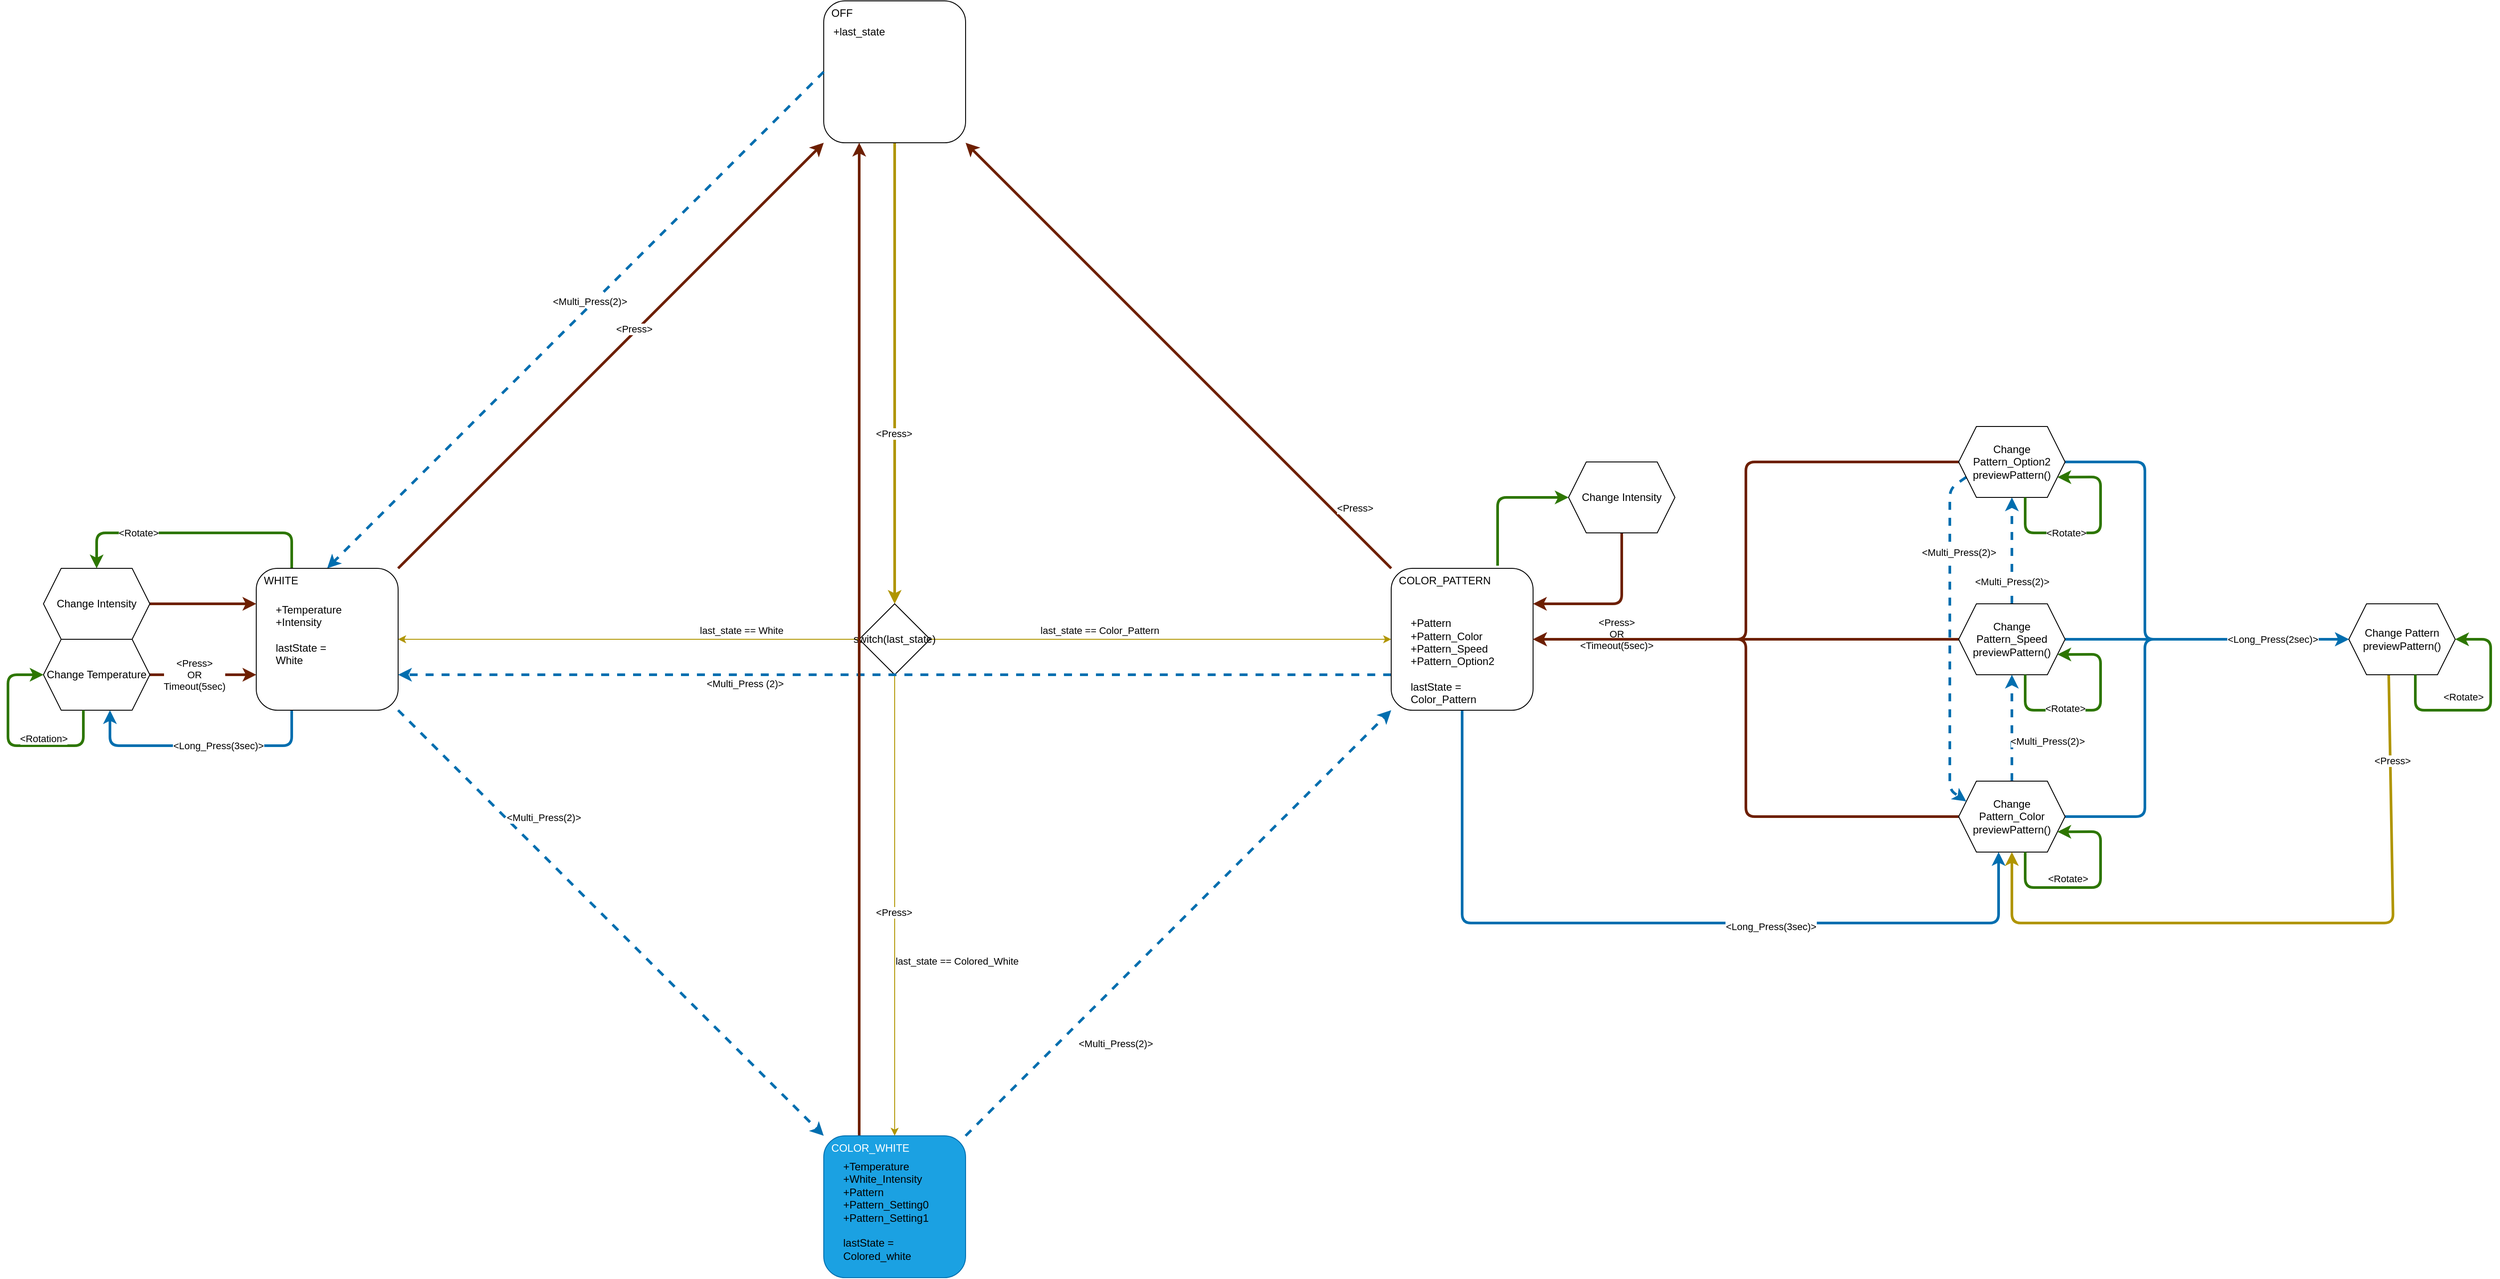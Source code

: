 <mxfile>
    <diagram id="ocYq_ILIX-KZb9RmqHy8" name="UI_logic">
        <mxGraphModel dx="2924" dy="2239" grid="1" gridSize="10" guides="1" tooltips="1" connect="1" arrows="1" fold="1" page="1" pageScale="1" pageWidth="850" pageHeight="1100" math="0" shadow="0">
            <root>
                <mxCell id="0"/>
                <mxCell id="1" parent="0"/>
                <mxCell id="48" style="edgeStyle=none;html=1;entryX=0.625;entryY=1;entryDx=0;entryDy=0;exitX=0.25;exitY=1;exitDx=0;exitDy=0;fillColor=#1ba1e2;strokeColor=#006EAF;strokeWidth=3;" parent="1" source="14" target="47" edge="1">
                    <mxGeometry relative="1" as="geometry">
                        <Array as="points">
                            <mxPoint x="-480" y="520"/>
                            <mxPoint x="-685" y="520"/>
                        </Array>
                    </mxGeometry>
                </mxCell>
                <mxCell id="49" value="&amp;lt;Long_Press(3sec)&amp;gt;" style="edgeLabel;html=1;align=center;verticalAlign=middle;resizable=0;points=[];" parent="48" vertex="1" connectable="0">
                    <mxGeometry x="0.222" y="1" relative="1" as="geometry">
                        <mxPoint x="51" y="-1" as="offset"/>
                    </mxGeometry>
                </mxCell>
                <mxCell id="51" style="edgeStyle=none;html=1;fontColor=default;fillColor=#a0522d;strokeColor=#6D1F00;strokeWidth=3;entryX=0;entryY=0.75;entryDx=0;entryDy=0;" parent="1" source="47" target="14" edge="1">
                    <mxGeometry relative="1" as="geometry">
                        <mxPoint x="-660" y="360" as="targetPoint"/>
                    </mxGeometry>
                </mxCell>
                <mxCell id="52" value="&amp;lt;Press&amp;gt;&lt;br&gt;OR&lt;br&gt;Timeout(5sec)" style="edgeLabel;html=1;align=center;verticalAlign=middle;resizable=0;points=[];fontColor=default;" parent="51" vertex="1" connectable="0">
                    <mxGeometry x="-0.005" y="-1" relative="1" as="geometry">
                        <mxPoint x="-10" y="-1" as="offset"/>
                    </mxGeometry>
                </mxCell>
                <mxCell id="11" style="edgeStyle=none;html=1;entryX=0.5;entryY=0;entryDx=0;entryDy=0;fillColor=#e3c800;strokeColor=#B09500;strokeWidth=3;" parent="1" source="2" target="10" edge="1">
                    <mxGeometry relative="1" as="geometry"/>
                </mxCell>
                <mxCell id="41" value="&amp;lt;Press&amp;gt;" style="edgeLabel;html=1;align=center;verticalAlign=middle;resizable=0;points=[];" parent="11" vertex="1" connectable="0">
                    <mxGeometry x="0.262" y="-1" relative="1" as="geometry">
                        <mxPoint as="offset"/>
                    </mxGeometry>
                </mxCell>
                <mxCell id="2" value="&amp;nbsp; OFF" style="rounded=1;whiteSpace=wrap;html=1;verticalAlign=top;align=left;" parent="1" vertex="1">
                    <mxGeometry x="120" y="-320" width="160" height="160" as="geometry"/>
                </mxCell>
                <mxCell id="5" style="edgeStyle=none;html=1;exitX=0;exitY=0.5;exitDx=0;exitDy=0;entryX=0.5;entryY=0;entryDx=0;entryDy=0;dashed=1;strokeWidth=3;fillColor=#1ba1e2;strokeColor=#006EAF;" parent="1" source="2" target="14" edge="1">
                    <mxGeometry relative="1" as="geometry">
                        <Array as="points"/>
                    </mxGeometry>
                </mxCell>
                <mxCell id="7" value="&amp;lt;Multi_Press(2)&amp;gt;" style="edgeLabel;html=1;align=center;verticalAlign=middle;resizable=0;points=[];" parent="5" vertex="1" connectable="0">
                    <mxGeometry x="0.262" y="2" relative="1" as="geometry">
                        <mxPoint x="88" y="-96" as="offset"/>
                    </mxGeometry>
                </mxCell>
                <mxCell id="9" value="+last_state" style="text;html=1;strokeColor=none;fillColor=none;align=center;verticalAlign=middle;whiteSpace=wrap;rounded=0;" parent="1" vertex="1">
                    <mxGeometry x="130" y="-300" width="60" height="30" as="geometry"/>
                </mxCell>
                <mxCell id="15" style="edgeStyle=none;html=1;entryX=1;entryY=0.5;entryDx=0;entryDy=0;fillColor=#e3c800;strokeColor=#B09500;" parent="1" source="10" target="14" edge="1">
                    <mxGeometry relative="1" as="geometry">
                        <Array as="points">
                            <mxPoint x="-40" y="400"/>
                        </Array>
                    </mxGeometry>
                </mxCell>
                <mxCell id="18" value="last_state == White" style="edgeLabel;html=1;align=center;verticalAlign=middle;resizable=0;points=[];" parent="15" vertex="1" connectable="0">
                    <mxGeometry x="-0.639" y="2" relative="1" as="geometry">
                        <mxPoint x="-39" y="-12" as="offset"/>
                    </mxGeometry>
                </mxCell>
                <mxCell id="16" style="edgeStyle=none;html=1;entryX=0.5;entryY=0;entryDx=0;entryDy=0;fillColor=#e3c800;strokeColor=#B09500;" parent="1" source="10" target="13" edge="1">
                    <mxGeometry relative="1" as="geometry"/>
                </mxCell>
                <mxCell id="19" value="last_state == Colored_White" style="edgeLabel;html=1;align=center;verticalAlign=middle;resizable=0;points=[];" parent="16" vertex="1" connectable="0">
                    <mxGeometry x="0.329" y="3" relative="1" as="geometry">
                        <mxPoint x="67" y="-23" as="offset"/>
                    </mxGeometry>
                </mxCell>
                <mxCell id="17" style="edgeStyle=none;html=1;fillColor=#e3c800;strokeColor=#B09500;" parent="1" source="10" target="12" edge="1">
                    <mxGeometry relative="1" as="geometry">
                        <Array as="points">
                            <mxPoint x="440" y="400"/>
                        </Array>
                    </mxGeometry>
                </mxCell>
                <mxCell id="20" value="last_state == Color_Pattern" style="edgeLabel;html=1;align=center;verticalAlign=middle;resizable=0;points=[];" parent="17" vertex="1" connectable="0">
                    <mxGeometry x="-0.242" y="1" relative="1" as="geometry">
                        <mxPoint x="-6" y="-9" as="offset"/>
                    </mxGeometry>
                </mxCell>
                <mxCell id="10" value="switch(last_state)" style="rhombus;whiteSpace=wrap;html=1;" parent="1" vertex="1">
                    <mxGeometry x="160" y="360" width="80" height="80" as="geometry"/>
                </mxCell>
                <mxCell id="25" style="edgeStyle=none;html=1;entryX=1;entryY=1;entryDx=0;entryDy=0;exitX=0;exitY=0;exitDx=0;exitDy=0;fillColor=#a0522d;strokeColor=#6D1F00;strokeWidth=3;" parent="1" source="12" target="2" edge="1">
                    <mxGeometry relative="1" as="geometry">
                        <mxPoint x="640" y="510" as="sourcePoint"/>
                    </mxGeometry>
                </mxCell>
                <mxCell id="26" value="&amp;lt;Press&amp;gt;" style="edgeLabel;html=1;align=center;verticalAlign=middle;resizable=0;points=[];" parent="25" vertex="1" connectable="0">
                    <mxGeometry x="-0.826" relative="1" as="geometry">
                        <mxPoint y="-27" as="offset"/>
                    </mxGeometry>
                </mxCell>
                <mxCell id="32" style="edgeStyle=none;html=1;exitX=0;exitY=0.75;exitDx=0;exitDy=0;entryX=1;entryY=0.75;entryDx=0;entryDy=0;strokeWidth=3;fillColor=#1ba1e2;strokeColor=#006EAF;dashed=1;" parent="1" source="12" target="14" edge="1">
                    <mxGeometry relative="1" as="geometry"/>
                </mxCell>
                <mxCell id="40" value="&amp;lt;Multi_Press (2)&amp;gt;" style="edgeLabel;html=1;align=center;verticalAlign=middle;resizable=0;points=[];" parent="32" vertex="1" connectable="0">
                    <mxGeometry x="0.46" y="-3" relative="1" as="geometry">
                        <mxPoint x="88" y="13" as="offset"/>
                    </mxGeometry>
                </mxCell>
                <mxCell id="97" style="edgeStyle=none;html=1;entryX=0.375;entryY=1;entryDx=0;entryDy=0;fontColor=default;startArrow=none;startFill=0;fillColor=#1ba1e2;strokeColor=#006EAF;strokeWidth=3;" parent="1" source="12" target="56" edge="1">
                    <mxGeometry relative="1" as="geometry">
                        <Array as="points">
                            <mxPoint x="840" y="720"/>
                            <mxPoint x="1445" y="720"/>
                        </Array>
                    </mxGeometry>
                </mxCell>
                <mxCell id="98" value="&amp;lt;Long_Press(3sec)&amp;gt;" style="edgeLabel;html=1;align=center;verticalAlign=middle;resizable=0;points=[];fontColor=default;" parent="97" vertex="1" connectable="0">
                    <mxGeometry x="0.433" y="-1" relative="1" as="geometry">
                        <mxPoint x="-75" y="3" as="offset"/>
                    </mxGeometry>
                </mxCell>
                <mxCell id="100" style="edgeStyle=none;html=1;exitX=0.75;exitY=0;exitDx=0;exitDy=0;entryX=0;entryY=0.5;entryDx=0;entryDy=0;fontColor=default;startArrow=none;startFill=0;fillColor=#60a917;strokeColor=#2D7600;strokeWidth=3;" parent="1" source="12" target="99" edge="1">
                    <mxGeometry relative="1" as="geometry">
                        <Array as="points">
                            <mxPoint x="880" y="240"/>
                        </Array>
                    </mxGeometry>
                </mxCell>
                <mxCell id="101" value="&amp;lt;Rotate&amp;gt;" style="edgeLabel;html=1;align=center;verticalAlign=middle;resizable=0;points=[];fontColor=default;" parent="100" vertex="1" connectable="0">
                    <mxGeometry x="-0.846" y="-1" relative="1" as="geometry">
                        <mxPoint y="15" as="offset"/>
                    </mxGeometry>
                </mxCell>
                <mxCell id="12" value="&amp;nbsp; COLOR_PATTERN" style="rounded=1;whiteSpace=wrap;html=1;align=left;verticalAlign=top;" parent="1" vertex="1">
                    <mxGeometry x="760" y="320" width="160" height="160" as="geometry"/>
                </mxCell>
                <mxCell id="27" style="edgeStyle=none;html=1;exitX=0.25;exitY=0;exitDx=0;exitDy=0;entryX=0.25;entryY=1;entryDx=0;entryDy=0;strokeWidth=3;fillColor=#a0522d;strokeColor=#6D1F00;" parent="1" source="13" target="2" edge="1">
                    <mxGeometry relative="1" as="geometry">
                        <Array as="points">
                            <mxPoint x="160" y="630"/>
                            <mxPoint x="160" y="440"/>
                            <mxPoint x="160" y="210"/>
                        </Array>
                    </mxGeometry>
                </mxCell>
                <mxCell id="28" value="&amp;lt;Press&amp;gt;" style="edgeLabel;html=1;align=center;verticalAlign=middle;resizable=0;points=[];" parent="27" vertex="1" connectable="0">
                    <mxGeometry x="-0.554" y="2" relative="1" as="geometry">
                        <mxPoint x="41" y="-2" as="offset"/>
                    </mxGeometry>
                </mxCell>
                <mxCell id="30" style="edgeStyle=none;html=1;entryX=0;entryY=1;entryDx=0;entryDy=0;fillColor=#1ba1e2;strokeColor=#006EAF;strokeWidth=3;dashed=1;exitX=1;exitY=0;exitDx=0;exitDy=0;" parent="1" source="13" target="12" edge="1">
                    <mxGeometry relative="1" as="geometry"/>
                </mxCell>
                <mxCell id="39" value="&amp;lt;Multi_Press(2)&amp;gt;" style="edgeLabel;html=1;align=center;verticalAlign=middle;resizable=0;points=[];" parent="30" vertex="1" connectable="0">
                    <mxGeometry x="-0.617" y="-1" relative="1" as="geometry">
                        <mxPoint x="76" y="-13" as="offset"/>
                    </mxGeometry>
                </mxCell>
                <mxCell id="13" value="&amp;nbsp; COLOR_WHITE" style="rounded=1;whiteSpace=wrap;html=1;align=left;verticalAlign=top;fontColor=#ffffff;labelBackgroundColor=none;fillColor=#1ba1e2;strokeColor=#006EAF;" parent="1" vertex="1">
                    <mxGeometry x="120" y="960" width="160" height="160" as="geometry"/>
                </mxCell>
                <mxCell id="21" style="edgeStyle=none;html=1;exitX=1;exitY=0;exitDx=0;exitDy=0;entryX=0;entryY=1;entryDx=0;entryDy=0;fillColor=#a0522d;strokeColor=#6D1F00;strokeWidth=3;" parent="1" source="14" target="2" edge="1">
                    <mxGeometry relative="1" as="geometry">
                        <Array as="points"/>
                    </mxGeometry>
                </mxCell>
                <mxCell id="22" value="&amp;lt;Press&amp;gt;" style="edgeLabel;html=1;align=center;verticalAlign=middle;resizable=0;points=[];" parent="21" vertex="1" connectable="0">
                    <mxGeometry x="0.508" relative="1" as="geometry">
                        <mxPoint x="-96" y="92" as="offset"/>
                    </mxGeometry>
                </mxCell>
                <mxCell id="29" style="edgeStyle=none;html=1;entryX=0;entryY=0;entryDx=0;entryDy=0;dashed=1;strokeWidth=3;fillColor=#1ba1e2;strokeColor=#006EAF;" parent="1" source="14" target="13" edge="1">
                    <mxGeometry relative="1" as="geometry"/>
                </mxCell>
                <mxCell id="38" value="&amp;lt;Multi_Press(2)&amp;gt;" style="edgeLabel;html=1;align=center;verticalAlign=middle;resizable=0;points=[];" parent="29" vertex="1" connectable="0">
                    <mxGeometry x="-0.367" y="-4" relative="1" as="geometry">
                        <mxPoint x="15" y="-34" as="offset"/>
                    </mxGeometry>
                </mxCell>
                <mxCell id="43" style="edgeStyle=none;html=1;entryX=0.5;entryY=0;entryDx=0;entryDy=0;exitX=0.25;exitY=0;exitDx=0;exitDy=0;fillColor=#60a917;strokeColor=#2D7600;strokeWidth=3;" parent="1" source="14" target="42" edge="1">
                    <mxGeometry relative="1" as="geometry">
                        <Array as="points">
                            <mxPoint x="-480" y="280"/>
                            <mxPoint x="-700" y="280"/>
                        </Array>
                    </mxGeometry>
                </mxCell>
                <mxCell id="44" value="&amp;lt;Rotate&amp;gt;" style="edgeLabel;html=1;align=center;verticalAlign=middle;resizable=0;points=[];" parent="43" vertex="1" connectable="0">
                    <mxGeometry x="-0.525" y="1" relative="1" as="geometry">
                        <mxPoint x="-142" y="-1" as="offset"/>
                    </mxGeometry>
                </mxCell>
                <mxCell id="14" value="&amp;nbsp; WHITE" style="rounded=1;whiteSpace=wrap;html=1;align=left;verticalAlign=top;" parent="1" vertex="1">
                    <mxGeometry x="-520" y="320" width="160" height="160" as="geometry"/>
                </mxCell>
                <mxCell id="33" value="+Temperature&lt;br&gt;+Intensity&lt;br&gt;&lt;br&gt;lastState = White&amp;nbsp;&amp;nbsp;" style="text;html=1;strokeColor=none;fillColor=none;align=left;verticalAlign=middle;whiteSpace=wrap;rounded=0;" parent="1" vertex="1">
                    <mxGeometry x="-500" y="380" width="60" height="30" as="geometry"/>
                </mxCell>
                <mxCell id="34" value="+Temperature&lt;br&gt;+White_Intensity&lt;br&gt;+Pattern&lt;br&gt;+Pattern_Setting0&lt;br&gt;+Pattern_Setting1&lt;br&gt;&lt;br&gt;lastState = Colored_white" style="text;html=1;strokeColor=none;fillColor=none;align=left;verticalAlign=middle;whiteSpace=wrap;rounded=0;" parent="1" vertex="1">
                    <mxGeometry x="140" y="1030" width="60" height="30" as="geometry"/>
                </mxCell>
                <mxCell id="37" value="+Pattern&lt;br&gt;+Pattern_Color&lt;br&gt;+Pattern_Speed&lt;br&gt;+Pattern_Option2&lt;br&gt;&lt;br&gt;lastState = Color_Pattern" style="text;html=1;strokeColor=none;fillColor=none;align=left;verticalAlign=middle;whiteSpace=wrap;rounded=0;" parent="1" vertex="1">
                    <mxGeometry x="780" y="410" width="60" height="30" as="geometry"/>
                </mxCell>
                <mxCell id="45" style="edgeStyle=none;html=1;entryX=0;entryY=0.25;entryDx=0;entryDy=0;strokeWidth=3;fillColor=#a0522d;strokeColor=#6D1F00;" parent="1" source="42" target="14" edge="1">
                    <mxGeometry relative="1" as="geometry">
                        <Array as="points"/>
                    </mxGeometry>
                </mxCell>
                <mxCell id="42" value="Change Intensity" style="shape=hexagon;perimeter=hexagonPerimeter2;whiteSpace=wrap;html=1;fixedSize=1;" parent="1" vertex="1">
                    <mxGeometry x="-760" y="320" width="120" height="80" as="geometry"/>
                </mxCell>
                <mxCell id="47" value="Change Temperature" style="shape=hexagon;perimeter=hexagonPerimeter2;whiteSpace=wrap;html=1;fixedSize=1;" parent="1" vertex="1">
                    <mxGeometry x="-760" y="400" width="120" height="80" as="geometry"/>
                </mxCell>
                <mxCell id="54" style="edgeStyle=none;html=1;exitX=0.375;exitY=1;exitDx=0;exitDy=0;entryX=0;entryY=0.5;entryDx=0;entryDy=0;fontColor=default;fillColor=#60a917;strokeColor=#2D7600;strokeWidth=3;" parent="1" source="47" target="47" edge="1">
                    <mxGeometry relative="1" as="geometry">
                        <Array as="points">
                            <mxPoint x="-715" y="520"/>
                            <mxPoint x="-800" y="520"/>
                            <mxPoint x="-800" y="440"/>
                        </Array>
                    </mxGeometry>
                </mxCell>
                <mxCell id="55" value="&amp;lt;Rotation&amp;gt;" style="edgeLabel;html=1;align=center;verticalAlign=middle;resizable=0;points=[];fontColor=default;" parent="54" vertex="1" connectable="0">
                    <mxGeometry x="0.203" y="2" relative="1" as="geometry">
                        <mxPoint x="42" y="14" as="offset"/>
                    </mxGeometry>
                </mxCell>
                <mxCell id="84" style="edgeStyle=none;html=1;entryX=1;entryY=0.5;entryDx=0;entryDy=0;fontColor=default;startArrow=none;startFill=0;exitX=0;exitY=0.5;exitDx=0;exitDy=0;fillColor=#a0522d;strokeColor=#6D1F00;strokeWidth=3;" parent="1" source="56" target="12" edge="1">
                    <mxGeometry relative="1" as="geometry">
                        <Array as="points">
                            <mxPoint x="1160" y="600"/>
                            <mxPoint x="1160" y="400"/>
                        </Array>
                    </mxGeometry>
                </mxCell>
                <mxCell id="79" style="edgeStyle=none;html=1;entryX=0.5;entryY=1;entryDx=0;entryDy=0;fontColor=default;startArrow=none;startFill=0;dashed=1;strokeWidth=3;fillColor=#1ba1e2;strokeColor=#006EAF;" parent="1" source="56" target="69" edge="1">
                    <mxGeometry relative="1" as="geometry"/>
                </mxCell>
                <mxCell id="95" value="&amp;lt;Multi_Press(2)&amp;gt;" style="edgeLabel;html=1;align=center;verticalAlign=middle;resizable=0;points=[];fontColor=default;" parent="79" vertex="1" connectable="0">
                    <mxGeometry x="-0.411" relative="1" as="geometry">
                        <mxPoint x="40" y="-10" as="offset"/>
                    </mxGeometry>
                </mxCell>
                <mxCell id="89" style="edgeStyle=none;html=1;fontColor=default;startArrow=none;startFill=0;exitX=1;exitY=0.5;exitDx=0;exitDy=0;strokeWidth=3;fillColor=#1ba1e2;strokeColor=#006EAF;" parent="1" source="56" target="63" edge="1">
                    <mxGeometry relative="1" as="geometry">
                        <Array as="points">
                            <mxPoint x="1610" y="600"/>
                            <mxPoint x="1610" y="400"/>
                        </Array>
                    </mxGeometry>
                </mxCell>
                <mxCell id="56" value="Change&lt;br&gt;Pattern_Color&lt;br&gt;previewPattern()" style="shape=hexagon;perimeter=hexagonPerimeter2;whiteSpace=wrap;html=1;fixedSize=1;labelBackgroundColor=none;fontColor=default;" parent="1" vertex="1">
                    <mxGeometry x="1400" y="560" width="120" height="80" as="geometry"/>
                </mxCell>
                <mxCell id="82" style="edgeStyle=none;html=1;entryX=0.5;entryY=1;entryDx=0;entryDy=0;fontColor=default;startArrow=none;startFill=0;fillColor=#e3c800;strokeColor=#B09500;strokeWidth=3;exitX=0.375;exitY=1;exitDx=0;exitDy=0;" parent="1" source="63" target="56" edge="1">
                    <mxGeometry relative="1" as="geometry">
                        <Array as="points">
                            <mxPoint x="1890" y="720"/>
                            <mxPoint x="1460" y="720"/>
                        </Array>
                    </mxGeometry>
                </mxCell>
                <mxCell id="113" value="&amp;lt;Press&amp;gt;" style="edgeLabel;html=1;align=center;verticalAlign=middle;resizable=0;points=[];fontColor=default;" parent="82" vertex="1" connectable="0">
                    <mxGeometry x="-0.738" y="1" relative="1" as="geometry">
                        <mxPoint x="1" y="-7" as="offset"/>
                    </mxGeometry>
                </mxCell>
                <mxCell id="63" value="Change Pattern&lt;br&gt;previewPattern()" style="shape=hexagon;perimeter=hexagonPerimeter2;whiteSpace=wrap;html=1;fixedSize=1;labelBackgroundColor=none;fontColor=default;" parent="1" vertex="1">
                    <mxGeometry x="1840" y="360" width="120" height="80" as="geometry"/>
                </mxCell>
                <mxCell id="80" style="edgeStyle=none;html=1;entryX=0.5;entryY=1;entryDx=0;entryDy=0;fontColor=default;startArrow=none;startFill=0;dashed=1;strokeWidth=3;fillColor=#1ba1e2;strokeColor=#006EAF;" parent="1" source="69" target="78" edge="1">
                    <mxGeometry relative="1" as="geometry"/>
                </mxCell>
                <mxCell id="94" value="&amp;lt;Multi_Press(2)&amp;gt;" style="edgeLabel;html=1;align=center;verticalAlign=middle;resizable=0;points=[];fontColor=default;" parent="80" vertex="1" connectable="0">
                    <mxGeometry x="-0.578" relative="1" as="geometry">
                        <mxPoint as="offset"/>
                    </mxGeometry>
                </mxCell>
                <mxCell id="83" style="edgeStyle=none;html=1;entryX=1;entryY=0.5;entryDx=0;entryDy=0;fontColor=default;startArrow=none;startFill=0;strokeWidth=3;fillColor=#a0522d;strokeColor=#6D1F00;exitX=0;exitY=0.5;exitDx=0;exitDy=0;" parent="1" source="69" target="12" edge="1">
                    <mxGeometry relative="1" as="geometry"/>
                </mxCell>
                <mxCell id="85" value="&amp;lt;Press&amp;gt;&lt;br&gt;OR&lt;br&gt;&amp;lt;Timeout(5sec)&amp;gt;" style="edgeLabel;html=1;align=center;verticalAlign=middle;resizable=0;points=[];fontColor=default;labelBackgroundColor=none;" parent="83" vertex="1" connectable="0">
                    <mxGeometry x="0.282" y="1" relative="1" as="geometry">
                        <mxPoint x="-79" y="-7" as="offset"/>
                    </mxGeometry>
                </mxCell>
                <mxCell id="87" style="edgeStyle=none;html=1;fontColor=default;startArrow=none;startFill=0;fillColor=#1ba1e2;strokeColor=#006EAF;strokeWidth=3;" parent="1" source="69" target="63" edge="1">
                    <mxGeometry relative="1" as="geometry">
                        <Array as="points">
                            <mxPoint x="1610" y="400"/>
                        </Array>
                    </mxGeometry>
                </mxCell>
                <mxCell id="69" value="Change&lt;br&gt;Pattern_Speed&lt;br&gt;previewPattern()" style="shape=hexagon;perimeter=hexagonPerimeter2;whiteSpace=wrap;html=1;fixedSize=1;labelBackgroundColor=none;fontColor=default;" parent="1" vertex="1">
                    <mxGeometry x="1400" y="360" width="120" height="80" as="geometry"/>
                </mxCell>
                <mxCell id="81" style="edgeStyle=none;html=1;exitX=0;exitY=0.75;exitDx=0;exitDy=0;entryX=0;entryY=0.25;entryDx=0;entryDy=0;fontColor=default;startArrow=none;startFill=0;dashed=1;strokeWidth=3;fillColor=#1ba1e2;strokeColor=#006EAF;" parent="1" source="78" target="56" edge="1">
                    <mxGeometry relative="1" as="geometry">
                        <Array as="points">
                            <mxPoint x="1390" y="230"/>
                            <mxPoint x="1390" y="570"/>
                        </Array>
                    </mxGeometry>
                </mxCell>
                <mxCell id="96" value="&amp;lt;Multi_Press(2)&amp;gt;" style="edgeLabel;html=1;align=center;verticalAlign=middle;resizable=0;points=[];fontColor=default;" parent="81" vertex="1" connectable="0">
                    <mxGeometry x="-0.512" relative="1" as="geometry">
                        <mxPoint x="10" as="offset"/>
                    </mxGeometry>
                </mxCell>
                <mxCell id="90" style="edgeStyle=none;html=1;fontColor=default;startArrow=none;startFill=0;strokeWidth=3;fillColor=#1ba1e2;strokeColor=#006EAF;" parent="1" source="78" target="63" edge="1">
                    <mxGeometry relative="1" as="geometry">
                        <Array as="points">
                            <mxPoint x="1610" y="200"/>
                            <mxPoint x="1610" y="400"/>
                        </Array>
                    </mxGeometry>
                </mxCell>
                <mxCell id="91" value="&amp;lt;Long_Press(2sec)&amp;gt;" style="edgeLabel;html=1;align=center;verticalAlign=middle;resizable=0;points=[];fontColor=default;" parent="90" vertex="1" connectable="0">
                    <mxGeometry x="0.821" y="-1" relative="1" as="geometry">
                        <mxPoint x="-40" y="-1" as="offset"/>
                    </mxGeometry>
                </mxCell>
                <mxCell id="93" style="edgeStyle=none;html=1;entryX=1;entryY=0.5;entryDx=0;entryDy=0;fontColor=default;startArrow=none;startFill=0;strokeWidth=3;fillColor=#a0522d;strokeColor=#6D1F00;exitX=0;exitY=0.5;exitDx=0;exitDy=0;" parent="1" source="78" target="12" edge="1">
                    <mxGeometry relative="1" as="geometry">
                        <Array as="points">
                            <mxPoint x="1160" y="200"/>
                            <mxPoint x="1160" y="400"/>
                        </Array>
                    </mxGeometry>
                </mxCell>
                <mxCell id="78" value="Change&lt;br&gt;Pattern_Option2&lt;br&gt;previewPattern()" style="shape=hexagon;perimeter=hexagonPerimeter2;whiteSpace=wrap;html=1;fixedSize=1;labelBackgroundColor=none;fontColor=default;" parent="1" vertex="1">
                    <mxGeometry x="1400" y="160" width="120" height="80" as="geometry"/>
                </mxCell>
                <mxCell id="102" style="edgeStyle=none;html=1;fontColor=default;startArrow=none;startFill=0;entryX=1;entryY=0.25;entryDx=0;entryDy=0;fillColor=#a0522d;strokeColor=#6D1F00;strokeWidth=3;" parent="1" source="99" target="12" edge="1">
                    <mxGeometry relative="1" as="geometry">
                        <mxPoint x="1054.19" y="790" as="targetPoint"/>
                        <Array as="points">
                            <mxPoint x="1020" y="360"/>
                        </Array>
                    </mxGeometry>
                </mxCell>
                <mxCell id="99" value="Change Intensity" style="shape=hexagon;perimeter=hexagonPerimeter2;whiteSpace=wrap;html=1;fixedSize=1;labelBackgroundColor=none;fontColor=default;" parent="1" vertex="1">
                    <mxGeometry x="960" y="200" width="120" height="80" as="geometry"/>
                </mxCell>
                <mxCell id="103" style="edgeStyle=none;html=1;exitX=0.625;exitY=1;exitDx=0;exitDy=0;entryX=1;entryY=0.75;entryDx=0;entryDy=0;fontColor=default;startArrow=none;startFill=0;strokeWidth=3;fillColor=#60a917;strokeColor=#2D7600;" parent="1" source="56" target="56" edge="1">
                    <mxGeometry relative="1" as="geometry">
                        <Array as="points">
                            <mxPoint x="1475" y="680"/>
                            <mxPoint x="1560" y="680"/>
                            <mxPoint x="1560" y="617"/>
                        </Array>
                    </mxGeometry>
                </mxCell>
                <mxCell id="107" value="&amp;lt;Rotate&amp;gt;" style="edgeLabel;html=1;align=center;verticalAlign=middle;resizable=0;points=[];fontColor=default;" parent="103" vertex="1" connectable="0">
                    <mxGeometry x="-0.09" y="-4" relative="1" as="geometry">
                        <mxPoint x="-20" y="-14" as="offset"/>
                    </mxGeometry>
                </mxCell>
                <mxCell id="104" style="edgeStyle=none;html=1;exitX=0.625;exitY=1;exitDx=0;exitDy=0;entryX=1;entryY=0.75;entryDx=0;entryDy=0;fontColor=default;startArrow=none;startFill=0;strokeWidth=3;fillColor=#60a917;strokeColor=#2D7600;" parent="1" source="69" target="69" edge="1">
                    <mxGeometry relative="1" as="geometry">
                        <Array as="points">
                            <mxPoint x="1475" y="480"/>
                            <mxPoint x="1560" y="480"/>
                            <mxPoint x="1560" y="417"/>
                        </Array>
                    </mxGeometry>
                </mxCell>
                <mxCell id="108" value="&amp;lt;Rotate&amp;gt;" style="edgeLabel;html=1;align=center;verticalAlign=middle;resizable=0;points=[];fontColor=default;" parent="104" vertex="1" connectable="0">
                    <mxGeometry x="-0.137" y="2" relative="1" as="geometry">
                        <mxPoint x="-17" as="offset"/>
                    </mxGeometry>
                </mxCell>
                <mxCell id="105" style="edgeStyle=none;html=1;exitX=0.625;exitY=1;exitDx=0;exitDy=0;entryX=1;entryY=0.75;entryDx=0;entryDy=0;fontColor=default;startArrow=none;startFill=0;fillColor=#60a917;strokeColor=#2D7600;strokeWidth=3;" parent="1" source="78" target="78" edge="1">
                    <mxGeometry relative="1" as="geometry">
                        <Array as="points">
                            <mxPoint x="1475" y="280"/>
                            <mxPoint x="1560" y="280"/>
                            <mxPoint x="1560" y="217"/>
                        </Array>
                    </mxGeometry>
                </mxCell>
                <mxCell id="109" value="&amp;lt;Rotate&amp;gt;" style="edgeLabel;html=1;align=center;verticalAlign=middle;resizable=0;points=[];fontColor=default;" parent="105" vertex="1" connectable="0">
                    <mxGeometry x="-0.042" y="1" relative="1" as="geometry">
                        <mxPoint x="-28" y="1" as="offset"/>
                    </mxGeometry>
                </mxCell>
                <mxCell id="111" style="edgeStyle=none;html=1;exitX=0.625;exitY=1;exitDx=0;exitDy=0;entryX=1;entryY=0.5;entryDx=0;entryDy=0;fontColor=default;startArrow=none;startFill=0;fillColor=#60a917;strokeColor=#2D7600;strokeWidth=3;" parent="1" source="63" target="63" edge="1">
                    <mxGeometry relative="1" as="geometry">
                        <Array as="points">
                            <mxPoint x="1915" y="480"/>
                            <mxPoint x="2000" y="480"/>
                            <mxPoint x="2000" y="400"/>
                        </Array>
                    </mxGeometry>
                </mxCell>
                <mxCell id="112" value="&amp;lt;Rotate&amp;gt;" style="edgeLabel;html=1;align=center;verticalAlign=middle;resizable=0;points=[];fontColor=default;" parent="111" vertex="1" connectable="0">
                    <mxGeometry x="-0.374" y="-3" relative="1" as="geometry">
                        <mxPoint x="17" y="-18" as="offset"/>
                    </mxGeometry>
                </mxCell>
            </root>
        </mxGraphModel>
    </diagram>
    <diagram id="pDQT2moPUJqwNaYXxAtA" name="Press_Type">
        <mxGraphModel dx="2378" dy="779" grid="1" gridSize="10" guides="1" tooltips="1" connect="1" arrows="1" fold="1" page="1" pageScale="1" pageWidth="850" pageHeight="1100" math="0" shadow="0">
            <root>
                <mxCell id="0"/>
                <mxCell id="1" parent="0"/>
                <mxCell id="nSWgtQMnTu0tu7VOl3iV-5" style="edgeStyle=none;html=1;entryX=0;entryY=0.5;entryDx=0;entryDy=0;" parent="1" source="nSWgtQMnTu0tu7VOl3iV-1" target="nSWgtQMnTu0tu7VOl3iV-4" edge="1">
                    <mxGeometry relative="1" as="geometry"/>
                </mxCell>
                <mxCell id="nSWgtQMnTu0tu7VOl3iV-1" value="PushButton&lt;br&gt;Debounce" style="ellipse;whiteSpace=wrap;html=1;aspect=fixed;labelBackgroundColor=none;" parent="1" vertex="1">
                    <mxGeometry x="120" y="40" width="80" height="80" as="geometry"/>
                </mxCell>
                <mxCell id="nSWgtQMnTu0tu7VOl3iV-3" style="edgeStyle=none;html=1;entryX=0;entryY=0.5;entryDx=0;entryDy=0;" parent="1" source="nSWgtQMnTu0tu7VOl3iV-2" target="nSWgtQMnTu0tu7VOl3iV-1" edge="1">
                    <mxGeometry relative="1" as="geometry"/>
                </mxCell>
                <mxCell id="nSWgtQMnTu0tu7VOl3iV-2" value="Run" style="triangle;whiteSpace=wrap;html=1;labelBackgroundColor=none;" parent="1" vertex="1">
                    <mxGeometry x="-20" y="40" width="60" height="80" as="geometry"/>
                </mxCell>
                <mxCell id="nSWgtQMnTu0tu7VOl3iV-8" style="edgeStyle=none;html=1;entryX=0;entryY=0.5;entryDx=0;entryDy=0;" parent="1" source="nSWgtQMnTu0tu7VOl3iV-4" target="nSWgtQMnTu0tu7VOl3iV-7" edge="1">
                    <mxGeometry relative="1" as="geometry"/>
                </mxCell>
                <mxCell id="nSWgtQMnTu0tu7VOl3iV-11" value="False" style="edgeLabel;html=1;align=center;verticalAlign=middle;resizable=0;points=[];" parent="nSWgtQMnTu0tu7VOl3iV-8" vertex="1" connectable="0">
                    <mxGeometry x="-0.325" y="-1" relative="1" as="geometry">
                        <mxPoint as="offset"/>
                    </mxGeometry>
                </mxCell>
                <mxCell id="nSWgtQMnTu0tu7VOl3iV-10" style="edgeStyle=none;html=1;" parent="1" source="nSWgtQMnTu0tu7VOl3iV-4" target="nSWgtQMnTu0tu7VOl3iV-9" edge="1">
                    <mxGeometry relative="1" as="geometry"/>
                </mxCell>
                <mxCell id="nSWgtQMnTu0tu7VOl3iV-12" value="True" style="edgeLabel;html=1;align=center;verticalAlign=middle;resizable=0;points=[];" parent="nSWgtQMnTu0tu7VOl3iV-10" vertex="1" connectable="0">
                    <mxGeometry x="-0.367" relative="1" as="geometry">
                        <mxPoint as="offset"/>
                    </mxGeometry>
                </mxCell>
                <mxCell id="nSWgtQMnTu0tu7VOl3iV-4" value="ButtonState&lt;br&gt;==&lt;br&gt;PrevButtonState" style="rhombus;whiteSpace=wrap;html=1;labelBackgroundColor=none;" parent="1" vertex="1">
                    <mxGeometry x="280" y="20" width="120" height="120" as="geometry"/>
                </mxCell>
                <mxCell id="nSWgtQMnTu0tu7VOl3iV-7" value="ButtonState&lt;br&gt;==&lt;br&gt;Pressed" style="rhombus;whiteSpace=wrap;html=1;labelBackgroundColor=none;" parent="1" vertex="1">
                    <mxGeometry x="480" y="40" width="80" height="80" as="geometry"/>
                </mxCell>
                <mxCell id="nSWgtQMnTu0tu7VOl3iV-14" style="edgeStyle=none;html=1;entryX=0.5;entryY=0;entryDx=0;entryDy=0;" parent="1" source="nSWgtQMnTu0tu7VOl3iV-9" target="nSWgtQMnTu0tu7VOl3iV-13" edge="1">
                    <mxGeometry relative="1" as="geometry"/>
                </mxCell>
                <mxCell id="nSWgtQMnTu0tu7VOl3iV-9" value="ButtonState&lt;br&gt;==&lt;br&gt;Pressed" style="rhombus;whiteSpace=wrap;html=1;labelBackgroundColor=none;" parent="1" vertex="1">
                    <mxGeometry x="300" y="200" width="80" height="80" as="geometry"/>
                </mxCell>
                <mxCell id="nSWgtQMnTu0tu7VOl3iV-13" value="return" style="ellipse;whiteSpace=wrap;html=1;aspect=fixed;labelBackgroundColor=none;" parent="1" vertex="1">
                    <mxGeometry x="300" y="510" width="80" height="80" as="geometry"/>
                </mxCell>
            </root>
        </mxGraphModel>
    </diagram>
    <diagram id="TEW5t-aE0zl7EU1zqmLh" name="Page-3">
        <mxGraphModel dx="1800" dy="2213" grid="1" gridSize="10" guides="1" tooltips="1" connect="1" arrows="1" fold="1" page="1" pageScale="1" pageWidth="850" pageHeight="1100" math="0" shadow="0">
            <root>
                <mxCell id="0"/>
                <mxCell id="1" parent="0"/>
                <mxCell id="zXaexBkUVFtzwMXmKPZJ-1" value="OFF" style="ellipse;whiteSpace=wrap;html=1;aspect=fixed;" vertex="1" parent="1">
                    <mxGeometry x="450" y="-50" width="80" height="80" as="geometry"/>
                </mxCell>
                <mxCell id="zXaexBkUVFtzwMXmKPZJ-3" value="ON" style="whiteSpace=wrap;html=1;aspect=fixed;align=left;verticalAlign=top;" vertex="1" parent="1">
                    <mxGeometry x="200" y="80" width="720" height="720" as="geometry"/>
                </mxCell>
                <mxCell id="zXaexBkUVFtzwMXmKPZJ-9" style="edgeStyle=none;html=1;entryX=0.5;entryY=0;entryDx=0;entryDy=0;exitX=0.5;exitY=1;exitDx=0;exitDy=0;" edge="1" parent="1" source="zXaexBkUVFtzwMXmKPZJ-28" target="zXaexBkUVFtzwMXmKPZJ-8">
                    <mxGeometry relative="1" as="geometry"/>
                </mxCell>
                <mxCell id="zXaexBkUVFtzwMXmKPZJ-54" value="Rotate" style="edgeLabel;html=1;align=center;verticalAlign=middle;resizable=0;points=[];" vertex="1" connectable="0" parent="zXaexBkUVFtzwMXmKPZJ-9">
                    <mxGeometry x="0.364" y="1" relative="1" as="geometry">
                        <mxPoint as="offset"/>
                    </mxGeometry>
                </mxCell>
                <mxCell id="zXaexBkUVFtzwMXmKPZJ-31" style="edgeStyle=none;html=1;exitX=0;exitY=0;exitDx=0;exitDy=0;entryX=1;entryY=0;entryDx=0;entryDy=0;strokeWidth=2;startArrow=none;startFill=0;endArrow=classic;endFill=1;endSize=2;" edge="1" parent="1" source="zXaexBkUVFtzwMXmKPZJ-5" target="zXaexBkUVFtzwMXmKPZJ-28">
                    <mxGeometry relative="1" as="geometry">
                        <Array as="points">
                            <mxPoint x="440" y="350"/>
                            <mxPoint x="360" y="350"/>
                        </Array>
                    </mxGeometry>
                </mxCell>
                <mxCell id="zXaexBkUVFtzwMXmKPZJ-33" value="Long_Press(2)" style="edgeLabel;html=1;align=center;verticalAlign=middle;resizable=0;points=[];" vertex="1" connectable="0" parent="zXaexBkUVFtzwMXmKPZJ-31">
                    <mxGeometry x="-0.212" y="1" relative="1" as="geometry">
                        <mxPoint x="-15" y="-11" as="offset"/>
                    </mxGeometry>
                </mxCell>
                <mxCell id="zXaexBkUVFtzwMXmKPZJ-50" style="edgeStyle=none;html=1;exitX=0;exitY=0;exitDx=0;exitDy=0;entryX=1;entryY=1;entryDx=0;entryDy=0;strokeWidth=2;startArrow=none;startFill=0;endArrow=classicThin;endFill=1;endSize=2;" edge="1" parent="1" source="zXaexBkUVFtzwMXmKPZJ-5" target="zXaexBkUVFtzwMXmKPZJ-6">
                    <mxGeometry relative="1" as="geometry"/>
                </mxCell>
                <mxCell id="zXaexBkUVFtzwMXmKPZJ-51" value="Long_Press(5)" style="edgeLabel;html=1;align=center;verticalAlign=middle;resizable=0;points=[];" vertex="1" connectable="0" parent="zXaexBkUVFtzwMXmKPZJ-50">
                    <mxGeometry x="0.148" relative="1" as="geometry">
                        <mxPoint as="offset"/>
                    </mxGeometry>
                </mxCell>
                <mxCell id="zXaexBkUVFtzwMXmKPZJ-5" value="Active_State" style="ellipse;whiteSpace=wrap;html=1;aspect=fixed;" vertex="1" parent="1">
                    <mxGeometry x="450" y="360" width="80" height="80" as="geometry"/>
                </mxCell>
                <mxCell id="zXaexBkUVFtzwMXmKPZJ-4" style="edgeStyle=none;html=1;entryX=0.5;entryY=0;entryDx=0;entryDy=0;" edge="1" parent="1" source="zXaexBkUVFtzwMXmKPZJ-1" target="zXaexBkUVFtzwMXmKPZJ-5">
                    <mxGeometry relative="1" as="geometry"/>
                </mxCell>
                <mxCell id="zXaexBkUVFtzwMXmKPZJ-53" value="Short_Press" style="edgeLabel;html=1;align=center;verticalAlign=middle;resizable=0;points=[];" vertex="1" connectable="0" parent="zXaexBkUVFtzwMXmKPZJ-4">
                    <mxGeometry x="0.164" y="1" relative="1" as="geometry">
                        <mxPoint as="offset"/>
                    </mxGeometry>
                </mxCell>
                <mxCell id="zXaexBkUVFtzwMXmKPZJ-6" value="Default&lt;br&gt;Pattern" style="ellipse;whiteSpace=wrap;html=1;aspect=fixed;" vertex="1" parent="1">
                    <mxGeometry x="270" y="180" width="80" height="80" as="geometry"/>
                </mxCell>
                <mxCell id="zXaexBkUVFtzwMXmKPZJ-7" value="" style="endArrow=none;dashed=1;html=1;dashPattern=1 3;strokeWidth=2;entryX=0.5;entryY=1;entryDx=0;entryDy=0;exitX=0.5;exitY=0;exitDx=0;exitDy=0;" edge="1" parent="1" source="zXaexBkUVFtzwMXmKPZJ-28" target="zXaexBkUVFtzwMXmKPZJ-6">
                    <mxGeometry width="50" height="50" relative="1" as="geometry">
                        <mxPoint x="420" y="310" as="sourcePoint"/>
                        <mxPoint x="470" y="260" as="targetPoint"/>
                    </mxGeometry>
                </mxCell>
                <mxCell id="zXaexBkUVFtzwMXmKPZJ-8" value="Next_Pattern" style="ellipse;whiteSpace=wrap;html=1;aspect=fixed;" vertex="1" parent="1">
                    <mxGeometry x="270" y="550" width="80" height="80" as="geometry"/>
                </mxCell>
                <mxCell id="zXaexBkUVFtzwMXmKPZJ-10" value="" style="endArrow=none;dashed=1;html=1;dashPattern=1 3;strokeWidth=2;entryX=0.5;entryY=1;entryDx=0;entryDy=0;" edge="1" parent="1" target="zXaexBkUVFtzwMXmKPZJ-8">
                    <mxGeometry width="50" height="50" relative="1" as="geometry">
                        <mxPoint x="310" y="840" as="sourcePoint"/>
                        <mxPoint x="470" y="660" as="targetPoint"/>
                    </mxGeometry>
                </mxCell>
                <mxCell id="zXaexBkUVFtzwMXmKPZJ-11" value="" style="endArrow=none;dashed=1;html=1;dashPattern=1 3;strokeWidth=2;exitX=0.5;exitY=0;exitDx=0;exitDy=0;" edge="1" parent="1" source="zXaexBkUVFtzwMXmKPZJ-6">
                    <mxGeometry width="50" height="50" relative="1" as="geometry">
                        <mxPoint x="430" y="100" as="sourcePoint"/>
                        <mxPoint x="310" y="40" as="targetPoint"/>
                    </mxGeometry>
                </mxCell>
                <mxCell id="zXaexBkUVFtzwMXmKPZJ-17" style="edgeStyle=none;html=1;entryX=0.5;entryY=0;entryDx=0;entryDy=0;exitX=0.5;exitY=1;exitDx=0;exitDy=0;" edge="1" parent="1" source="zXaexBkUVFtzwMXmKPZJ-12" target="zXaexBkUVFtzwMXmKPZJ-14">
                    <mxGeometry relative="1" as="geometry"/>
                </mxCell>
                <mxCell id="zXaexBkUVFtzwMXmKPZJ-36" value="Multi_Press(2)" style="edgeLabel;html=1;align=center;verticalAlign=middle;resizable=0;points=[];" vertex="1" connectable="0" parent="zXaexBkUVFtzwMXmKPZJ-17">
                    <mxGeometry x="0.169" y="1" relative="1" as="geometry">
                        <mxPoint as="offset"/>
                    </mxGeometry>
                </mxCell>
                <mxCell id="zXaexBkUVFtzwMXmKPZJ-47" style="edgeStyle=none;html=1;exitX=0.25;exitY=0;exitDx=0;exitDy=0;entryX=1;entryY=1;entryDx=0;entryDy=0;strokeWidth=2;startArrow=none;startFill=0;endArrow=classicThin;endFill=1;endSize=2;" edge="1" parent="1" source="zXaexBkUVFtzwMXmKPZJ-12" target="zXaexBkUVFtzwMXmKPZJ-1">
                    <mxGeometry relative="1" as="geometry">
                        <Array as="points">
                            <mxPoint x="610" y="330"/>
                            <mxPoint x="550" y="330"/>
                            <mxPoint x="550" y="40"/>
                        </Array>
                    </mxGeometry>
                </mxCell>
                <mxCell id="zXaexBkUVFtzwMXmKPZJ-48" value="Short_Press" style="edgeLabel;html=1;align=center;verticalAlign=middle;resizable=0;points=[];" vertex="1" connectable="0" parent="zXaexBkUVFtzwMXmKPZJ-47">
                    <mxGeometry x="-0.615" y="-1" relative="1" as="geometry">
                        <mxPoint x="13" as="offset"/>
                    </mxGeometry>
                </mxCell>
                <mxCell id="zXaexBkUVFtzwMXmKPZJ-12" value="Change_Intensity" style="rounded=1;whiteSpace=wrap;html=1;" vertex="1" parent="1">
                    <mxGeometry x="580" y="370" width="120" height="60" as="geometry"/>
                </mxCell>
                <mxCell id="zXaexBkUVFtzwMXmKPZJ-13" value="" style="shape=link;html=1;exitX=1;exitY=0.5;exitDx=0;exitDy=0;entryX=0;entryY=0.5;entryDx=0;entryDy=0;" edge="1" parent="1" source="zXaexBkUVFtzwMXmKPZJ-5" target="zXaexBkUVFtzwMXmKPZJ-12">
                    <mxGeometry width="100" relative="1" as="geometry">
                        <mxPoint x="500" y="400" as="sourcePoint"/>
                        <mxPoint x="600" y="400" as="targetPoint"/>
                    </mxGeometry>
                </mxCell>
                <mxCell id="zXaexBkUVFtzwMXmKPZJ-21" style="edgeStyle=none;html=1;entryX=1;entryY=0.75;entryDx=0;entryDy=0;exitX=1;exitY=0.5;exitDx=0;exitDy=0;" edge="1" parent="1" source="zXaexBkUVFtzwMXmKPZJ-14" target="zXaexBkUVFtzwMXmKPZJ-12">
                    <mxGeometry relative="1" as="geometry">
                        <Array as="points">
                            <mxPoint x="750" y="590"/>
                            <mxPoint x="750" y="415"/>
                        </Array>
                    </mxGeometry>
                </mxCell>
                <mxCell id="zXaexBkUVFtzwMXmKPZJ-39" value="Multi_Press(3)" style="edgeLabel;html=1;align=center;verticalAlign=middle;resizable=0;points=[];" vertex="1" connectable="0" parent="zXaexBkUVFtzwMXmKPZJ-21">
                    <mxGeometry x="-0.165" y="-1" relative="1" as="geometry">
                        <mxPoint y="-15" as="offset"/>
                    </mxGeometry>
                </mxCell>
                <mxCell id="zXaexBkUVFtzwMXmKPZJ-14" value="Customize_0" style="rounded=1;whiteSpace=wrap;html=1;" vertex="1" parent="1">
                    <mxGeometry x="580" y="560" width="120" height="60" as="geometry"/>
                </mxCell>
                <mxCell id="zXaexBkUVFtzwMXmKPZJ-16" style="edgeStyle=none;html=1;entryX=0.5;entryY=0;entryDx=0;entryDy=0;exitX=0.5;exitY=1;exitDx=0;exitDy=0;" edge="1" parent="1" source="zXaexBkUVFtzwMXmKPZJ-15" target="zXaexBkUVFtzwMXmKPZJ-12">
                    <mxGeometry relative="1" as="geometry"/>
                </mxCell>
                <mxCell id="zXaexBkUVFtzwMXmKPZJ-37" value="Multi_Press(2)" style="edgeLabel;html=1;align=center;verticalAlign=middle;resizable=0;points=[];" vertex="1" connectable="0" parent="zXaexBkUVFtzwMXmKPZJ-16">
                    <mxGeometry x="0.257" relative="1" as="geometry">
                        <mxPoint y="-17" as="offset"/>
                    </mxGeometry>
                </mxCell>
                <mxCell id="zXaexBkUVFtzwMXmKPZJ-20" style="edgeStyle=none;html=1;entryX=1;entryY=0.25;entryDx=0;entryDy=0;exitX=1;exitY=0.5;exitDx=0;exitDy=0;" edge="1" parent="1" source="zXaexBkUVFtzwMXmKPZJ-15" target="zXaexBkUVFtzwMXmKPZJ-12">
                    <mxGeometry relative="1" as="geometry">
                        <Array as="points">
                            <mxPoint x="750" y="170"/>
                            <mxPoint x="750" y="385"/>
                        </Array>
                    </mxGeometry>
                </mxCell>
                <mxCell id="zXaexBkUVFtzwMXmKPZJ-38" value="Multi_Press(3)" style="edgeLabel;html=1;align=center;verticalAlign=middle;resizable=0;points=[];" vertex="1" connectable="0" parent="zXaexBkUVFtzwMXmKPZJ-20">
                    <mxGeometry x="0.149" y="1" relative="1" as="geometry">
                        <mxPoint y="-11" as="offset"/>
                    </mxGeometry>
                </mxCell>
                <mxCell id="zXaexBkUVFtzwMXmKPZJ-24" style="edgeStyle=none;html=1;exitX=0.75;exitY=1;exitDx=0;exitDy=0;entryX=0;entryY=0.5;entryDx=0;entryDy=0;strokeWidth=2;startArrow=none;startFill=0;endArrow=oval;endFill=1;endSize=6;entryPerimeter=0;dashed=1;" edge="1" parent="1" source="zXaexBkUVFtzwMXmKPZJ-15" target="zXaexBkUVFtzwMXmKPZJ-23">
                    <mxGeometry relative="1" as="geometry">
                        <Array as="points">
                            <mxPoint x="670" y="240"/>
                            <mxPoint x="1000" y="240"/>
                            <mxPoint x="1000" y="400"/>
                        </Array>
                    </mxGeometry>
                </mxCell>
                <mxCell id="zXaexBkUVFtzwMXmKPZJ-49" value="Short_Press" style="edgeLabel;html=1;align=center;verticalAlign=middle;resizable=0;points=[];" vertex="1" connectable="0" parent="zXaexBkUVFtzwMXmKPZJ-24">
                    <mxGeometry x="-0.173" y="-1" relative="1" as="geometry">
                        <mxPoint as="offset"/>
                    </mxGeometry>
                </mxCell>
                <mxCell id="zXaexBkUVFtzwMXmKPZJ-45" style="edgeStyle=none;html=1;exitX=1;exitY=0.75;exitDx=0;exitDy=0;entryX=0.5;entryY=0;entryDx=0;entryDy=0;strokeWidth=2;startArrow=none;startFill=0;endArrow=oval;endFill=1;endSize=6;" edge="1" parent="1" source="zXaexBkUVFtzwMXmKPZJ-15" target="zXaexBkUVFtzwMXmKPZJ-44">
                    <mxGeometry relative="1" as="geometry">
                        <Array as="points">
                            <mxPoint x="1120" y="180"/>
                            <mxPoint x="1120" y="720"/>
                        </Array>
                    </mxGeometry>
                </mxCell>
                <mxCell id="zXaexBkUVFtzwMXmKPZJ-46" value="Rotate" style="edgeLabel;html=1;align=center;verticalAlign=middle;resizable=0;points=[];" vertex="1" connectable="0" parent="zXaexBkUVFtzwMXmKPZJ-45">
                    <mxGeometry x="-0.714" y="1" relative="1" as="geometry">
                        <mxPoint as="offset"/>
                    </mxGeometry>
                </mxCell>
                <mxCell id="zXaexBkUVFtzwMXmKPZJ-15" value="Customize_n" style="rounded=1;whiteSpace=wrap;html=1;" vertex="1" parent="1">
                    <mxGeometry x="580" y="140" width="120" height="60" as="geometry"/>
                </mxCell>
                <mxCell id="zXaexBkUVFtzwMXmKPZJ-18" value="" style="endArrow=none;dashed=1;html=1;dashPattern=1 3;strokeWidth=2;exitX=0.5;exitY=0;exitDx=0;exitDy=0;" edge="1" parent="1" source="zXaexBkUVFtzwMXmKPZJ-15">
                    <mxGeometry width="50" height="50" relative="1" as="geometry">
                        <mxPoint x="640" y="90" as="sourcePoint"/>
                        <mxPoint x="640" y="40" as="targetPoint"/>
                    </mxGeometry>
                </mxCell>
                <mxCell id="zXaexBkUVFtzwMXmKPZJ-19" value="" style="endArrow=none;dashed=1;html=1;dashPattern=1 3;strokeWidth=2;entryX=0.5;entryY=1;entryDx=0;entryDy=0;" edge="1" parent="1" target="zXaexBkUVFtzwMXmKPZJ-14">
                    <mxGeometry width="50" height="50" relative="1" as="geometry">
                        <mxPoint x="640" y="840" as="sourcePoint"/>
                        <mxPoint x="570" y="650" as="targetPoint"/>
                    </mxGeometry>
                </mxCell>
                <mxCell id="zXaexBkUVFtzwMXmKPZJ-22" value="" style="endArrow=classic;dashed=1;html=1;dashPattern=1 3;strokeWidth=2;entryX=1;entryY=0.5;entryDx=0;entryDy=0;startArrow=none;startFill=0;endFill=1;endSize=3;" edge="1" parent="1" target="zXaexBkUVFtzwMXmKPZJ-12">
                    <mxGeometry width="50" height="50" relative="1" as="geometry">
                        <mxPoint x="800" y="830" as="sourcePoint"/>
                        <mxPoint x="770" y="770" as="targetPoint"/>
                        <Array as="points">
                            <mxPoint x="800" y="400"/>
                        </Array>
                    </mxGeometry>
                </mxCell>
                <mxCell id="zXaexBkUVFtzwMXmKPZJ-23" value="Update&lt;br&gt;Lights" style="ellipse;whiteSpace=wrap;html=1;aspect=fixed;" vertex="1" parent="1">
                    <mxGeometry x="1020" y="360" width="80" height="80" as="geometry"/>
                </mxCell>
                <mxCell id="zXaexBkUVFtzwMXmKPZJ-25" style="edgeStyle=none;html=1;exitX=0.75;exitY=1;exitDx=0;exitDy=0;entryX=0;entryY=0.5;entryDx=0;entryDy=0;strokeWidth=2;startArrow=none;startFill=0;endArrow=oval;endFill=1;endSize=6;dashed=1;" edge="1" parent="1" source="zXaexBkUVFtzwMXmKPZJ-12" target="zXaexBkUVFtzwMXmKPZJ-23">
                    <mxGeometry relative="1" as="geometry">
                        <mxPoint x="680" y="210" as="sourcePoint"/>
                        <mxPoint x="1050" y="410" as="targetPoint"/>
                        <Array as="points">
                            <mxPoint x="670" y="480"/>
                            <mxPoint x="1000" y="480"/>
                            <mxPoint x="1000" y="400"/>
                        </Array>
                    </mxGeometry>
                </mxCell>
                <mxCell id="zXaexBkUVFtzwMXmKPZJ-40" value="Rotate" style="edgeLabel;html=1;align=center;verticalAlign=middle;resizable=0;points=[];" vertex="1" connectable="0" parent="zXaexBkUVFtzwMXmKPZJ-25">
                    <mxGeometry x="-0.067" y="1" relative="1" as="geometry">
                        <mxPoint as="offset"/>
                    </mxGeometry>
                </mxCell>
                <mxCell id="zXaexBkUVFtzwMXmKPZJ-26" style="edgeStyle=none;html=1;entryX=0;entryY=0.5;entryDx=0;entryDy=0;strokeWidth=2;startArrow=none;startFill=0;endArrow=oval;endFill=1;endSize=6;dashed=1;exitX=0.75;exitY=1;exitDx=0;exitDy=0;" edge="1" parent="1" source="zXaexBkUVFtzwMXmKPZJ-14" target="zXaexBkUVFtzwMXmKPZJ-23">
                    <mxGeometry relative="1" as="geometry">
                        <mxPoint x="670" y="620" as="sourcePoint"/>
                        <mxPoint x="1040" y="590" as="targetPoint"/>
                        <Array as="points">
                            <mxPoint x="670" y="670"/>
                            <mxPoint x="1000" y="670"/>
                            <mxPoint x="1000" y="400"/>
                        </Array>
                    </mxGeometry>
                </mxCell>
                <mxCell id="zXaexBkUVFtzwMXmKPZJ-41" value="Short_Press" style="edgeLabel;html=1;align=center;verticalAlign=middle;resizable=0;points=[];" vertex="1" connectable="0" parent="zXaexBkUVFtzwMXmKPZJ-26">
                    <mxGeometry x="-0.316" y="-2" relative="1" as="geometry">
                        <mxPoint as="offset"/>
                    </mxGeometry>
                </mxCell>
                <mxCell id="zXaexBkUVFtzwMXmKPZJ-27" style="edgeStyle=none;html=1;entryX=1;entryY=0;entryDx=0;entryDy=0;strokeWidth=2;startArrow=none;startFill=0;endArrow=classic;endFill=1;endSize=2;exitX=0;exitY=1;exitDx=0;exitDy=0;" edge="1" parent="1" source="zXaexBkUVFtzwMXmKPZJ-1" target="zXaexBkUVFtzwMXmKPZJ-6">
                    <mxGeometry relative="1" as="geometry"/>
                </mxCell>
                <mxCell id="zXaexBkUVFtzwMXmKPZJ-52" value="Multi_Press(2)" style="edgeLabel;html=1;align=center;verticalAlign=middle;resizable=0;points=[];" vertex="1" connectable="0" parent="zXaexBkUVFtzwMXmKPZJ-27">
                    <mxGeometry x="0.324" y="-1" relative="1" as="geometry">
                        <mxPoint y="-1" as="offset"/>
                    </mxGeometry>
                </mxCell>
                <mxCell id="zXaexBkUVFtzwMXmKPZJ-30" style="edgeStyle=none;shape=link;html=1;entryX=0;entryY=0.5;entryDx=0;entryDy=0;strokeWidth=2;startArrow=none;startFill=0;endArrow=classic;endFill=1;endSize=2;" edge="1" parent="1" source="zXaexBkUVFtzwMXmKPZJ-28" target="zXaexBkUVFtzwMXmKPZJ-5">
                    <mxGeometry relative="1" as="geometry"/>
                </mxCell>
                <mxCell id="zXaexBkUVFtzwMXmKPZJ-32" style="edgeStyle=none;html=1;exitX=1;exitY=1;exitDx=0;exitDy=0;entryX=0;entryY=1;entryDx=0;entryDy=0;strokeWidth=2;startArrow=none;startFill=0;endArrow=classic;endFill=1;endSize=2;" edge="1" parent="1" source="zXaexBkUVFtzwMXmKPZJ-28" target="zXaexBkUVFtzwMXmKPZJ-5">
                    <mxGeometry relative="1" as="geometry">
                        <Array as="points">
                            <mxPoint x="360" y="450"/>
                            <mxPoint x="440" y="450"/>
                        </Array>
                    </mxGeometry>
                </mxCell>
                <mxCell id="zXaexBkUVFtzwMXmKPZJ-34" value="Short_Press" style="edgeLabel;html=1;align=center;verticalAlign=middle;resizable=0;points=[];" vertex="1" connectable="0" parent="zXaexBkUVFtzwMXmKPZJ-32">
                    <mxGeometry x="-0.189" y="-1" relative="1" as="geometry">
                        <mxPoint x="13" y="-11" as="offset"/>
                    </mxGeometry>
                </mxCell>
                <mxCell id="zXaexBkUVFtzwMXmKPZJ-28" value="Last_Pattern" style="ellipse;whiteSpace=wrap;html=1;aspect=fixed;" vertex="1" parent="1">
                    <mxGeometry x="270" y="360" width="80" height="80" as="geometry"/>
                </mxCell>
                <mxCell id="zXaexBkUVFtzwMXmKPZJ-42" style="edgeStyle=none;html=1;exitX=1;exitY=0.75;exitDx=0;exitDy=0;entryX=0.5;entryY=0;entryDx=0;entryDy=0;strokeWidth=2;startArrow=none;startFill=0;endArrow=oval;endFill=1;endSize=6;" edge="1" parent="1" source="zXaexBkUVFtzwMXmKPZJ-14" target="zXaexBkUVFtzwMXmKPZJ-44">
                    <mxGeometry relative="1" as="geometry">
                        <Array as="points">
                            <mxPoint x="1120" y="600"/>
                            <mxPoint x="1120" y="680"/>
                        </Array>
                    </mxGeometry>
                </mxCell>
                <mxCell id="zXaexBkUVFtzwMXmKPZJ-43" value="Rotate" style="edgeLabel;html=1;align=center;verticalAlign=middle;resizable=0;points=[];" vertex="1" connectable="0" parent="zXaexBkUVFtzwMXmKPZJ-42">
                    <mxGeometry x="0.131" y="-2" relative="1" as="geometry">
                        <mxPoint x="-259" y="-2" as="offset"/>
                    </mxGeometry>
                </mxCell>
                <mxCell id="zXaexBkUVFtzwMXmKPZJ-44" value="Update&lt;br&gt;Ring" style="ellipse;whiteSpace=wrap;html=1;aspect=fixed;" vertex="1" parent="1">
                    <mxGeometry x="1080" y="760" width="80" height="80" as="geometry"/>
                </mxCell>
            </root>
        </mxGraphModel>
    </diagram>
</mxfile>